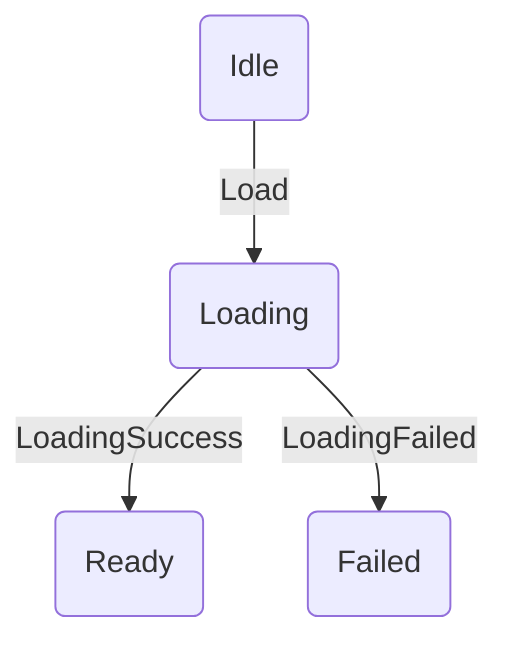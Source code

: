flowchart TD
    A(Idle) -->|Load| B(Loading)
    B -->|LoadingSuccess| D(Ready)
    B -->|LoadingFailed| E(Failed)
